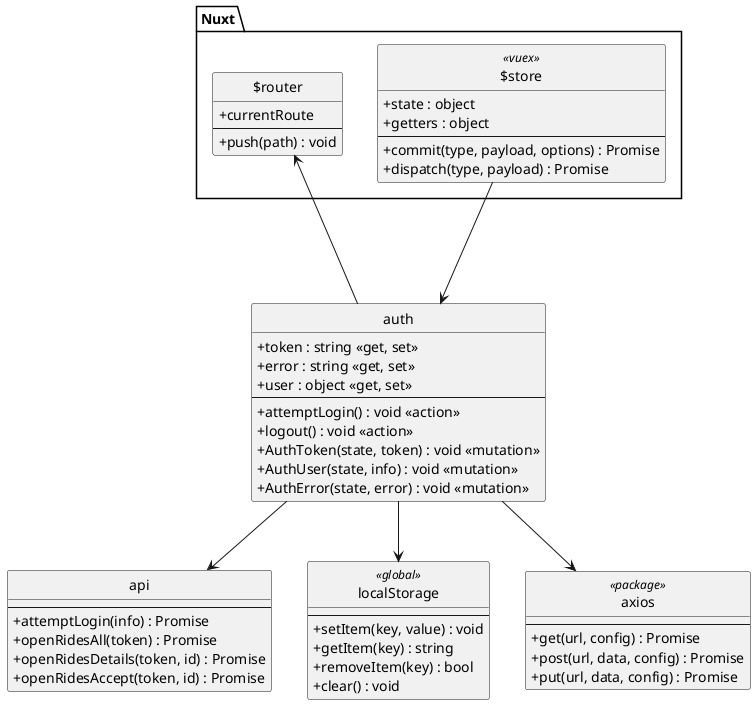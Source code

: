 @startuml

skinparam shadowing false
skinparam classAttributeIconSize 0
skinparam monochrome true
skinparam backgroundColor transparent
skinparam style strictuml

package Nuxt {
    class $router {
        + currentRoute
        --
        + push(path) : void
    }

    class $store <<vuex>> {
        + state : object
        + getters : object
        --
        + commit(type, payload, options) : Promise
        + dispatch(type, payload) : Promise
    }
}

class auth {
    + token : string <<get, set>>
    + error : string <<get, set>>
    + user : object <<get, set>>
    --
    + attemptLogin() : void <<action>>
    + logout() : void <<action>>
    + AuthToken(state, token) : void <<mutation>>
    + AuthUser(state, info) : void <<mutation>>
    + AuthError(state, error) : void <<mutation>>
}
$store ---> auth
auth --> $router

class api {
    --
    + attemptLogin(info) : Promise
    + openRidesAll(token) : Promise
    + openRidesDetails(token, id) : Promise
    + openRidesAccept(token, id) : Promise
}
auth --> api

class localStorage <<global>> {
    --
    + setItem(key, value) : void
    + getItem(key) : string
    + removeItem(key) : bool
    + clear() : void
}
auth --> localStorage

class axios <<package>> {
    --
    + get(url, config) : Promise
    + post(url, data, config) : Promise
    + put(url, data, config) : Promise
}
auth --> axios

@enduml
